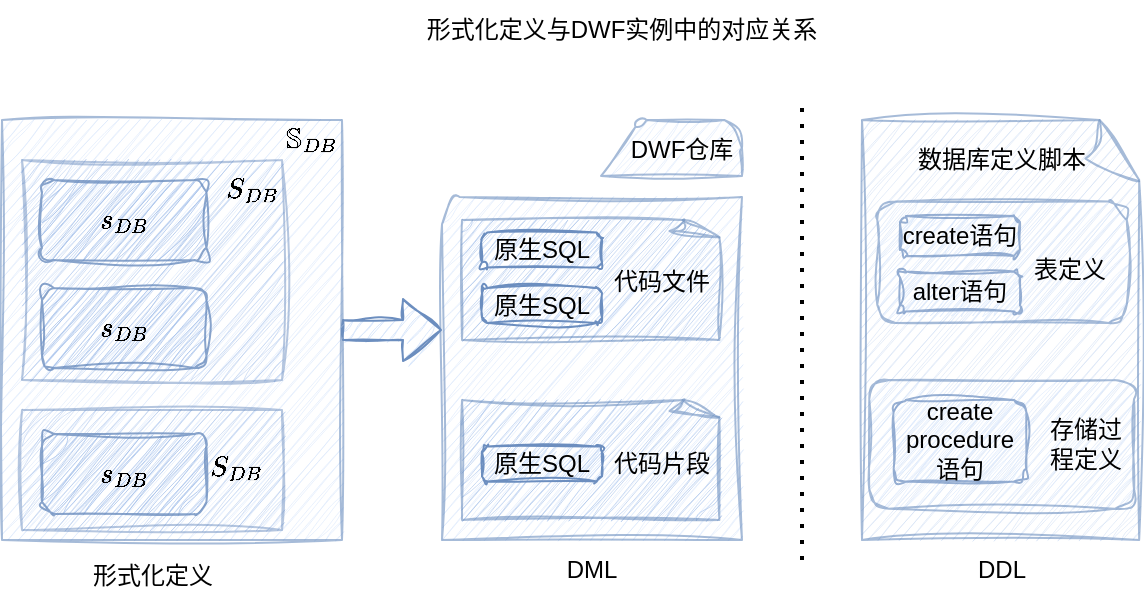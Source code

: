 <mxfile version="26.0.16">
  <diagram name="第 1 页" id="QjlIj0iyaf9ogRQ0GuOx">
    <mxGraphModel dx="798" dy="416" grid="1" gridSize="10" guides="1" tooltips="1" connect="1" arrows="1" fold="1" page="1" pageScale="1" pageWidth="827" pageHeight="1169" math="1" shadow="0">
      <root>
        <mxCell id="0" />
        <mxCell id="1" parent="0" />
        <mxCell id="9NlLvZTU2Q5gZjpkGXMk-18" value="" style="edgeStyle=orthogonalEdgeStyle;rounded=0;orthogonalLoop=1;jettySize=auto;html=1;shape=flexArrow;fillColor=#dae8fc;strokeColor=#6c8ebf;sketch=1;curveFitting=1;jiggle=2;fontSize=12;" parent="1" source="9NlLvZTU2Q5gZjpkGXMk-1" target="9NlLvZTU2Q5gZjpkGXMk-16" edge="1">
          <mxGeometry relative="1" as="geometry" />
        </mxCell>
        <mxCell id="9NlLvZTU2Q5gZjpkGXMk-1" value="" style="rounded=0;whiteSpace=wrap;html=1;fillColor=#dae8fc;strokeColor=#6c8ebf;opacity=60;fontSize=12;sketch=1;curveFitting=1;jiggle=2;" parent="1" vertex="1">
          <mxGeometry x="40" y="310" width="170" height="210" as="geometry" />
        </mxCell>
        <mxCell id="9NlLvZTU2Q5gZjpkGXMk-2" value="" style="rounded=0;whiteSpace=wrap;html=1;fillColor=#A9C4EB;strokeColor=#6c8ebf;opacity=50;fontSize=12;sketch=1;curveFitting=1;jiggle=2;" parent="1" vertex="1">
          <mxGeometry x="50" y="330" width="130" height="110" as="geometry" />
        </mxCell>
        <mxCell id="9NlLvZTU2Q5gZjpkGXMk-3" value="" style="rounded=0;whiteSpace=wrap;html=1;strokeColor=#6c8ebf;align=center;verticalAlign=middle;fontFamily=Helvetica;fontSize=12;fillColor=#A9C4EB;opacity=50;sketch=1;curveFitting=1;jiggle=2;" parent="1" vertex="1">
          <mxGeometry x="50" y="455" width="130" height="60" as="geometry" />
        </mxCell>
        <mxCell id="9NlLvZTU2Q5gZjpkGXMk-6" value="&lt;span&gt;$$s_{DB}$$&lt;/span&gt;" style="rounded=1;whiteSpace=wrap;html=1;aspect=fixed;fillColor=#A9C4EB;strokeColor=#6c8ebf;fontSize=12;opacity=80;fontStyle=1;sketch=1;curveFitting=1;jiggle=2;" parent="1" vertex="1">
          <mxGeometry x="60" y="340" width="82.22" height="40" as="geometry" />
        </mxCell>
        <mxCell id="9NlLvZTU2Q5gZjpkGXMk-8" value="$$\mathbb{S}_{DB}$$" style="text;html=1;align=center;verticalAlign=middle;whiteSpace=wrap;rounded=0;fontSize=12;" parent="1" vertex="1">
          <mxGeometry x="170" y="310" width="50" height="20" as="geometry" />
        </mxCell>
        <mxCell id="9NlLvZTU2Q5gZjpkGXMk-9" value="$$S_{DB}$$" style="text;html=1;align=center;verticalAlign=middle;whiteSpace=wrap;rounded=0;fontSize=12;" parent="1" vertex="1">
          <mxGeometry x="135" y="330" width="60" height="30" as="geometry" />
        </mxCell>
        <mxCell id="9NlLvZTU2Q5gZjpkGXMk-10" value="$$S_{DB}$$" style="text;html=1;align=center;verticalAlign=middle;whiteSpace=wrap;rounded=0;fontSize=12;" parent="1" vertex="1">
          <mxGeometry x="135" y="470" width="45" height="28" as="geometry" />
        </mxCell>
        <mxCell id="9NlLvZTU2Q5gZjpkGXMk-16" value="" style="sketch=1;pointerEvents=1;shadow=0;dashed=0;html=1;strokeColor=#6c8ebf;labelPosition=center;verticalLabelPosition=bottom;verticalAlign=top;outlineConnect=0;align=center;shape=mxgraph.office.concepts.folder;fillColor=#dae8fc;fontSize=12;curveFitting=1;jiggle=2;opacity=60;" parent="1" vertex="1">
          <mxGeometry x="260" y="310" width="150" height="210" as="geometry" />
        </mxCell>
        <mxCell id="9NlLvZTU2Q5gZjpkGXMk-20" value="" style="whiteSpace=wrap;html=1;shape=mxgraph.basic.document;fillColor=#A9C4EB;strokeColor=#6c8ebf;sketch=1;curveFitting=1;jiggle=2;opacity=60;fontSize=12;" parent="1" vertex="1">
          <mxGeometry x="270" y="360" width="130" height="60" as="geometry" />
        </mxCell>
        <mxCell id="9NlLvZTU2Q5gZjpkGXMk-21" value="" style="whiteSpace=wrap;html=1;shape=mxgraph.basic.document;fillColor=#A9C4EB;strokeColor=#6c8ebf;sketch=1;curveFitting=1;jiggle=2;opacity=60;fontSize=12;" parent="1" vertex="1">
          <mxGeometry x="270" y="450" width="130" height="60" as="geometry" />
        </mxCell>
        <mxCell id="9NlLvZTU2Q5gZjpkGXMk-26" value="形式化定义" style="text;html=1;align=center;verticalAlign=middle;whiteSpace=wrap;rounded=0;fontSize=12;" parent="1" vertex="1">
          <mxGeometry x="82.5" y="525" width="65" height="25" as="geometry" />
        </mxCell>
        <mxCell id="9NlLvZTU2Q5gZjpkGXMk-27" value="DWF仓库" style="text;html=1;align=center;verticalAlign=middle;whiteSpace=wrap;rounded=0;fontSize=12;" parent="1" vertex="1">
          <mxGeometry x="350" y="310" width="60" height="30" as="geometry" />
        </mxCell>
        <mxCell id="9NlLvZTU2Q5gZjpkGXMk-28" value="代码文件" style="text;html=1;align=center;verticalAlign=middle;whiteSpace=wrap;rounded=0;fontSize=12;" parent="1" vertex="1">
          <mxGeometry x="340" y="381" width="60" height="19" as="geometry" />
        </mxCell>
        <mxCell id="9NlLvZTU2Q5gZjpkGXMk-30" value="代码片段" style="text;html=1;align=center;verticalAlign=middle;whiteSpace=wrap;rounded=0;fontSize=12;" parent="1" vertex="1">
          <mxGeometry x="340" y="467" width="60" height="30" as="geometry" />
        </mxCell>
        <mxCell id="9NlLvZTU2Q5gZjpkGXMk-31" value="&lt;span style=&quot;text-wrap-mode: nowrap;&quot;&gt;DML&lt;/span&gt;" style="text;html=1;align=center;verticalAlign=middle;whiteSpace=wrap;rounded=0;fontSize=12;" parent="1" vertex="1">
          <mxGeometry x="300" y="525" width="70" height="20" as="geometry" />
        </mxCell>
        <mxCell id="RlLqFGo3u1AkYRw1-O9Y-4" value="原生SQL" style="text;html=1;align=center;verticalAlign=middle;whiteSpace=wrap;rounded=1;fontSize=12;fontStyle=0;textShadow=0;fillColor=#dae8fc;strokeColor=#6c8ebf;sketch=1;curveFitting=1;jiggle=2;" vertex="1" parent="1">
          <mxGeometry x="280" y="473.25" width="60" height="17.5" as="geometry" />
        </mxCell>
        <mxCell id="RlLqFGo3u1AkYRw1-O9Y-5" value="形式化定义与DWF实例中的对应关系" style="text;html=1;align=center;verticalAlign=middle;whiteSpace=wrap;rounded=0;fontSize=12;" vertex="1" parent="1">
          <mxGeometry x="130" y="250" width="440" height="30" as="geometry" />
        </mxCell>
        <mxCell id="RlLqFGo3u1AkYRw1-O9Y-6" value="&lt;span&gt;$$s_{DB}$$&lt;/span&gt;" style="rounded=1;whiteSpace=wrap;html=1;aspect=fixed;fillColor=#A9C4EB;strokeColor=#6c8ebf;fontSize=12;opacity=80;fontStyle=1;sketch=1;curveFitting=1;jiggle=2;" vertex="1" parent="1">
          <mxGeometry x="60" y="394" width="82.22" height="40" as="geometry" />
        </mxCell>
        <mxCell id="RlLqFGo3u1AkYRw1-O9Y-7" value="&lt;span&gt;$$s_{DB}$$&lt;/span&gt;" style="rounded=1;whiteSpace=wrap;html=1;aspect=fixed;fillColor=#A9C4EB;strokeColor=#6c8ebf;fontSize=12;opacity=80;fontStyle=1;sketch=1;curveFitting=1;jiggle=2;" vertex="1" parent="1">
          <mxGeometry x="60" y="467" width="82.22" height="40" as="geometry" />
        </mxCell>
        <mxCell id="RlLqFGo3u1AkYRw1-O9Y-8" value="" style="endArrow=none;dashed=1;html=1;dashPattern=1 3;strokeWidth=2;rounded=0;" edge="1" parent="1">
          <mxGeometry width="50" height="50" relative="1" as="geometry">
            <mxPoint x="440" y="530" as="sourcePoint" />
            <mxPoint x="440" y="300" as="targetPoint" />
          </mxGeometry>
        </mxCell>
        <mxCell id="RlLqFGo3u1AkYRw1-O9Y-11" value="" style="whiteSpace=wrap;html=1;shape=mxgraph.basic.document;fillColor=#D4E1F5;strokeColor=#6c8ebf;sketch=1;curveFitting=1;jiggle=2;opacity=60;fontSize=12;" vertex="1" parent="1">
          <mxGeometry x="470" y="310" width="140" height="210" as="geometry" />
        </mxCell>
        <mxCell id="RlLqFGo3u1AkYRw1-O9Y-12" value="&lt;span style=&quot;text-wrap-mode: nowrap;&quot;&gt;DDL&lt;/span&gt;" style="text;html=1;align=center;verticalAlign=middle;whiteSpace=wrap;rounded=0;fontSize=12;" vertex="1" parent="1">
          <mxGeometry x="505" y="525" width="70" height="20" as="geometry" />
        </mxCell>
        <mxCell id="RlLqFGo3u1AkYRw1-O9Y-13" value="数据库定义脚本" style="text;html=1;align=center;verticalAlign=middle;whiteSpace=wrap;rounded=0;" vertex="1" parent="1">
          <mxGeometry x="491" y="320" width="98" height="20" as="geometry" />
        </mxCell>
        <mxCell id="RlLqFGo3u1AkYRw1-O9Y-16" value="" style="rounded=1;whiteSpace=wrap;html=1;aspect=fixed;fillColor=#dae8fc;strokeColor=#6c8ebf;fontSize=12;opacity=60;fontStyle=1;sketch=1;curveFitting=1;jiggle=2;" vertex="1" parent="1">
          <mxGeometry x="477.63" y="350.81" width="124.75" height="60.69" as="geometry" />
        </mxCell>
        <mxCell id="RlLqFGo3u1AkYRw1-O9Y-17" value="表定义" style="text;html=1;align=center;verticalAlign=middle;whiteSpace=wrap;rounded=0;" vertex="1" parent="1">
          <mxGeometry x="550" y="370" width="47.55" height="30" as="geometry" />
        </mxCell>
        <mxCell id="RlLqFGo3u1AkYRw1-O9Y-18" value="create语句" style="text;html=1;align=center;verticalAlign=middle;whiteSpace=wrap;rounded=1;fillColor=#dae8fc;strokeColor=#6c8ebf;sketch=1;curveFitting=1;jiggle=2;opacity=70;" vertex="1" parent="1">
          <mxGeometry x="489" y="358" width="60" height="20" as="geometry" />
        </mxCell>
        <mxCell id="RlLqFGo3u1AkYRw1-O9Y-20" value="原生SQL" style="text;html=1;align=center;verticalAlign=middle;whiteSpace=wrap;rounded=1;fontSize=12;fontStyle=0;textShadow=0;fillColor=#dae8fc;strokeColor=#6c8ebf;sketch=1;curveFitting=1;jiggle=2;" vertex="1" parent="1">
          <mxGeometry x="280" y="366.25" width="60" height="17.5" as="geometry" />
        </mxCell>
        <mxCell id="RlLqFGo3u1AkYRw1-O9Y-21" value="原生SQL" style="text;html=1;align=center;verticalAlign=middle;whiteSpace=wrap;rounded=1;fontSize=12;fontStyle=0;textShadow=0;fillColor=#dae8fc;strokeColor=#6c8ebf;sketch=1;curveFitting=1;jiggle=2;" vertex="1" parent="1">
          <mxGeometry x="280" y="394" width="60" height="17.5" as="geometry" />
        </mxCell>
        <mxCell id="RlLqFGo3u1AkYRw1-O9Y-22" value="alter语句" style="text;html=1;align=center;verticalAlign=middle;whiteSpace=wrap;rounded=1;fillColor=#dae8fc;strokeColor=#6c8ebf;sketch=1;curveFitting=1;jiggle=2;opacity=70;" vertex="1" parent="1">
          <mxGeometry x="489" y="385.75" width="60" height="20" as="geometry" />
        </mxCell>
        <mxCell id="RlLqFGo3u1AkYRw1-O9Y-23" value="" style="rounded=1;whiteSpace=wrap;html=1;aspect=fixed;fillColor=#dae8fc;strokeColor=#6c8ebf;fontSize=12;opacity=60;fontStyle=1;sketch=1;curveFitting=1;jiggle=2;" vertex="1" parent="1">
          <mxGeometry x="473.63" y="440" width="132.37" height="64.4" as="geometry" />
        </mxCell>
        <mxCell id="RlLqFGo3u1AkYRw1-O9Y-24" value="存储过程定义" style="text;html=1;align=center;verticalAlign=middle;whiteSpace=wrap;rounded=0;" vertex="1" parent="1">
          <mxGeometry x="558.45" y="457.19" width="47.55" height="30" as="geometry" />
        </mxCell>
        <mxCell id="RlLqFGo3u1AkYRw1-O9Y-25" value="create procedure语句" style="text;html=1;align=center;verticalAlign=middle;whiteSpace=wrap;rounded=1;fillColor=#dae8fc;strokeColor=#6c8ebf;sketch=1;curveFitting=1;jiggle=2;opacity=70;" vertex="1" parent="1">
          <mxGeometry x="485.82" y="450" width="66.37" height="40.75" as="geometry" />
        </mxCell>
      </root>
    </mxGraphModel>
  </diagram>
</mxfile>
